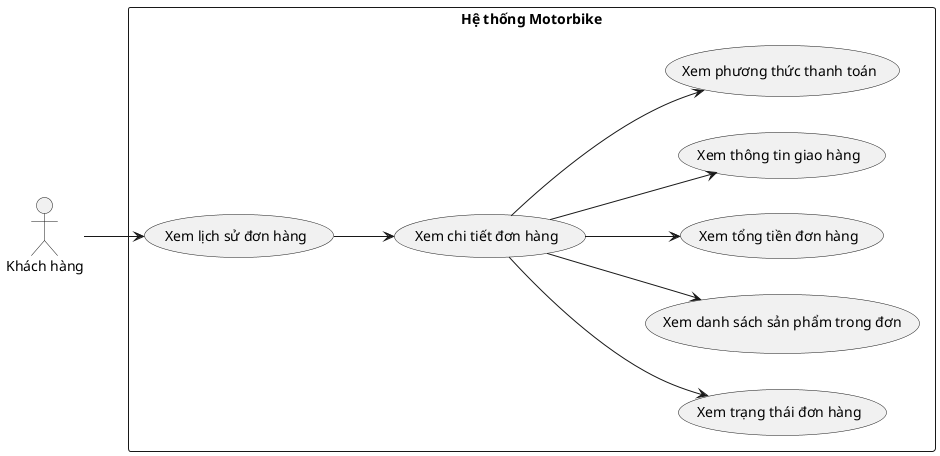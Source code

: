 @startuml
left to right direction

actor "Khách hàng" as Customer

rectangle "Hệ thống Motorbike" {
    usecase "Xem lịch sử đơn hàng" as UC_ViewOrderHistory
    usecase "Xem chi tiết đơn hàng" as UC_ViewOrderDetail
    usecase "Xem trạng thái đơn hàng" as UC_ViewOrderStatus
    usecase "Xem danh sách sản phẩm trong đơn" as UC_ViewOrderItems
    usecase "Xem tổng tiền đơn hàng" as UC_ViewOrderTotal
    usecase "Xem thông tin giao hàng" as UC_ViewShippingInfo
    usecase "Xem phương thức thanh toán" as UC_ViewPaymentMethod
}

Customer --> UC_ViewOrderHistory
UC_ViewOrderHistory --> UC_ViewOrderDetail
UC_ViewOrderDetail --> UC_ViewOrderStatus
UC_ViewOrderDetail --> UC_ViewOrderItems
UC_ViewOrderDetail --> UC_ViewOrderTotal
UC_ViewOrderDetail --> UC_ViewShippingInfo
UC_ViewOrderDetail --> UC_ViewPaymentMethod

@enduml